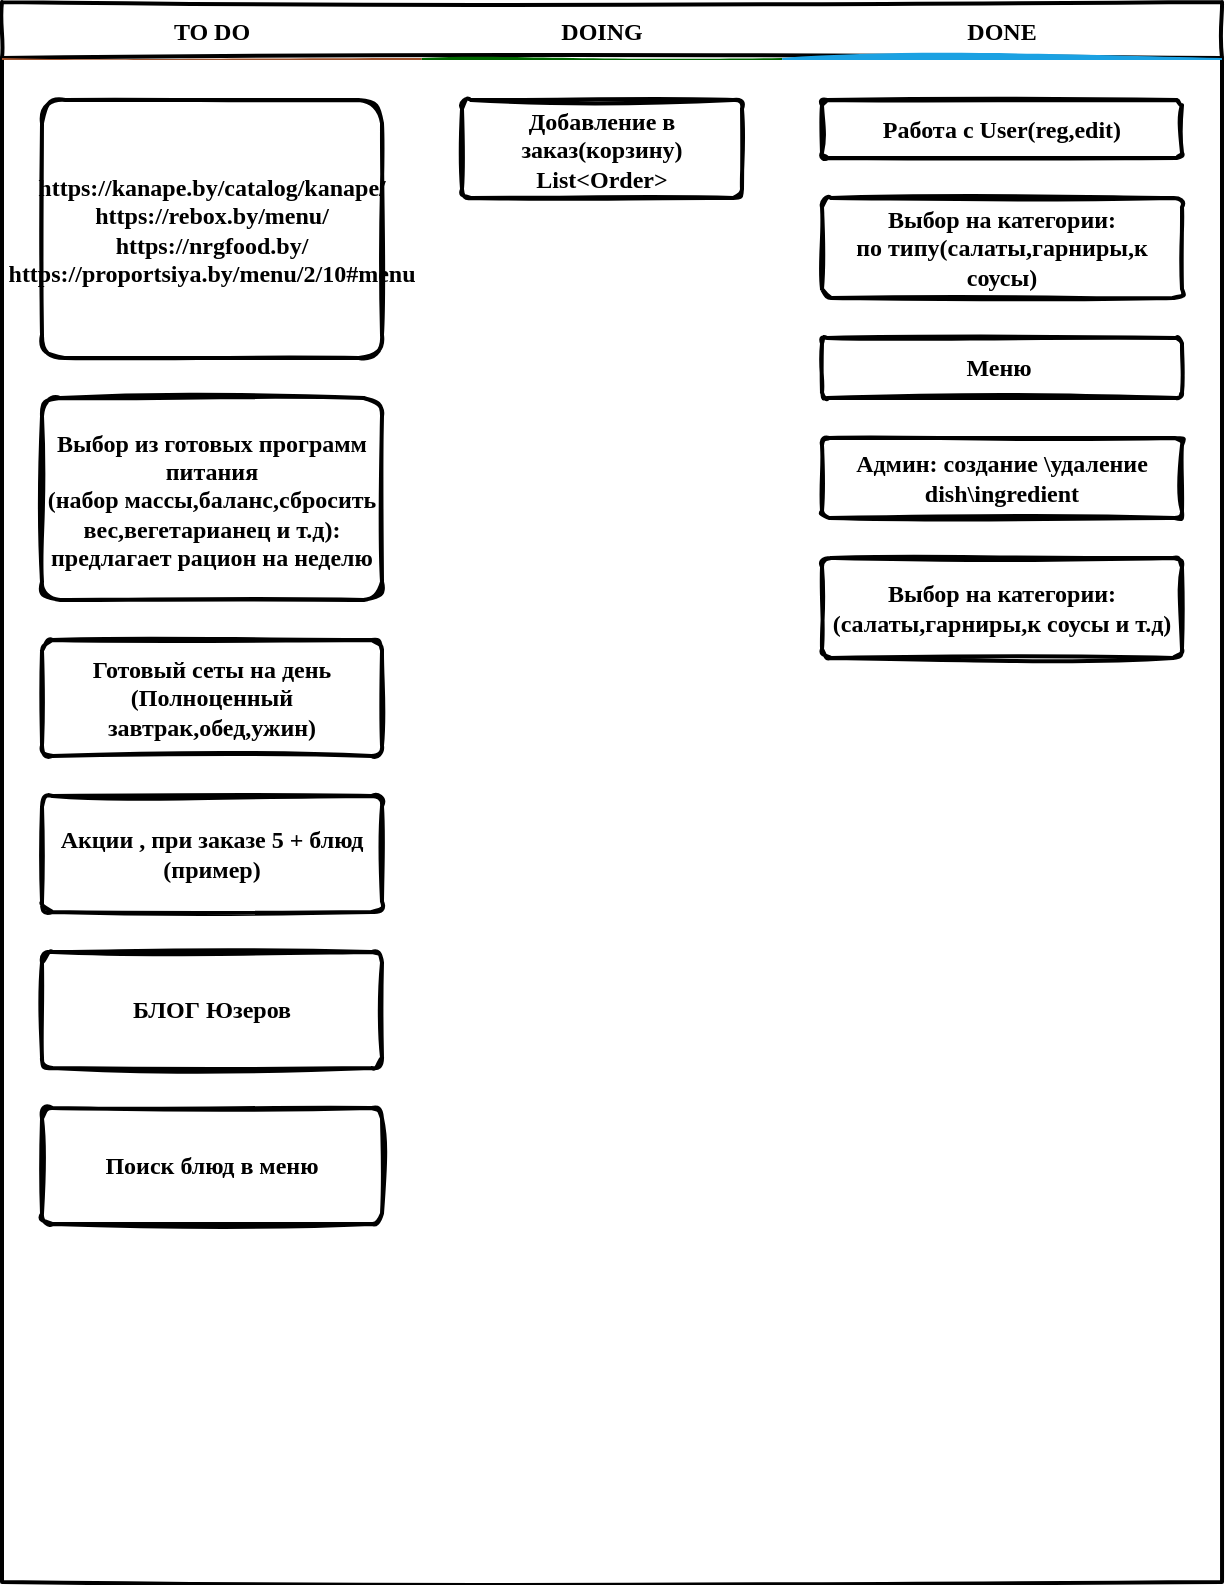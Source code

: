 <mxfile version="15.8.1" type="device" pages="2"><diagram id="wFE0QG_FPsp0jaGvCLVb" name="Page-1"><mxGraphModel dx="1038" dy="521" grid="1" gridSize="10" guides="1" tooltips="1" connect="1" arrows="1" fold="1" page="1" pageScale="1" pageWidth="850" pageHeight="1100" math="0" shadow="0"><root><mxCell id="0"/><mxCell id="1" parent="0"/><mxCell id="_5mSTuPxr-ZiKRkBDSY7-1" value="" style="swimlane;fontStyle=2;childLayout=stackLayout;horizontal=1;startSize=28;horizontalStack=1;resizeParent=1;resizeParentMax=0;resizeLast=0;collapsible=0;marginBottom=0;swimlaneFillColor=none;fontFamily=Permanent Marker;fontSize=16;points=[];verticalAlign=top;stackBorder=0;resizable=1;strokeWidth=2;sketch=1;disableMultiStroke=1;" parent="1" vertex="1"><mxGeometry x="90" y="80" width="610" height="790" as="geometry"/></mxCell><object label="TO DO" status="New" id="_5mSTuPxr-ZiKRkBDSY7-2"><mxCell style="swimlane;strokeWidth=2;fontFamily=Permanent Marker;html=0;startSize=1;verticalAlign=bottom;spacingBottom=5;points=[];childLayout=stackLayout;stackBorder=20;stackSpacing=20;resizeLast=0;resizeParent=1;horizontalStack=0;collapsible=0;sketch=1;strokeColor=none;fillStyle=solid;fillColor=#A0522D;" parent="_5mSTuPxr-ZiKRkBDSY7-1" vertex="1"><mxGeometry y="28" width="210" height="762" as="geometry"/></mxCell></object><object label="https://kanape.by/catalog/kanape/&lt;br&gt;https://rebox.by/menu/&lt;br&gt;https://nrgfood.by/&lt;br&gt;https://proportsiya.by/menu/2/10#menu" placeholders="1" id="_5mSTuPxr-ZiKRkBDSY7-5"><mxCell style="whiteSpace=wrap;html=1;strokeWidth=2;fontStyle=1;spacingTop=0;rounded=1;arcSize=9;points=[];sketch=1;fontFamily=Permanent Marker;hachureGap=8;fillWeight=1;" parent="_5mSTuPxr-ZiKRkBDSY7-2" vertex="1"><mxGeometry x="20" y="21" width="170" height="129" as="geometry"/></mxCell></object><object label="Выбор из готовых программ питания&lt;br&gt;(набор массы,баланс,сбросить вес,вегетарианец и т.д): предлагает рацион на неделю" placeholders="1" id="_5mSTuPxr-ZiKRkBDSY7-7"><mxCell style="whiteSpace=wrap;html=1;strokeWidth=2;fontStyle=1;spacingTop=0;rounded=1;arcSize=9;points=[];sketch=1;fontFamily=Permanent Marker;hachureGap=8;fillWeight=1;" parent="_5mSTuPxr-ZiKRkBDSY7-2" vertex="1"><mxGeometry x="20" y="170" width="170" height="101" as="geometry"/></mxCell></object><object label="Готовый сеты на день&lt;br&gt;(Полноценный завтрак,обед,ужин)" placeholders="1" id="oLyu4a3gFoheoF90Ikud-1"><mxCell style="whiteSpace=wrap;html=1;strokeWidth=2;fontStyle=1;spacingTop=0;rounded=1;arcSize=9;points=[];sketch=1;fontFamily=Permanent Marker;hachureGap=8;fillWeight=1;" parent="_5mSTuPxr-ZiKRkBDSY7-2" vertex="1"><mxGeometry x="20" y="291" width="170" height="58" as="geometry"/></mxCell></object><object label="Акции , при заказе 5 + блюд (пример)" placeholders="1" id="oLyu4a3gFoheoF90Ikud-3"><mxCell style="whiteSpace=wrap;html=1;strokeWidth=2;fontStyle=1;spacingTop=0;rounded=1;arcSize=9;points=[];sketch=1;fontFamily=Permanent Marker;hachureGap=8;fillWeight=1;" parent="_5mSTuPxr-ZiKRkBDSY7-2" vertex="1"><mxGeometry x="20" y="369" width="170" height="58" as="geometry"/></mxCell></object><object label="БЛОГ Юзеров" placeholders="1" id="oLyu4a3gFoheoF90Ikud-4"><mxCell style="whiteSpace=wrap;html=1;strokeWidth=2;fontStyle=1;spacingTop=0;rounded=1;arcSize=9;points=[];sketch=1;fontFamily=Permanent Marker;hachureGap=8;fillWeight=1;" parent="_5mSTuPxr-ZiKRkBDSY7-2" vertex="1"><mxGeometry x="20" y="447" width="170" height="58" as="geometry"/></mxCell></object><object label="Поиск блюд в меню" placeholders="1" id="oLyu4a3gFoheoF90Ikud-5"><mxCell style="whiteSpace=wrap;html=1;strokeWidth=2;fontStyle=1;spacingTop=0;rounded=1;arcSize=9;points=[];sketch=1;fontFamily=Permanent Marker;hachureGap=8;fillWeight=1;" parent="_5mSTuPxr-ZiKRkBDSY7-2" vertex="1"><mxGeometry x="20" y="525" width="170" height="58" as="geometry"/></mxCell></object><object label="DOING" status="In progress" id="_5mSTuPxr-ZiKRkBDSY7-6"><mxCell style="swimlane;strokeWidth=2;fontFamily=Permanent Marker;html=0;startSize=1;verticalAlign=bottom;spacingBottom=5;points=[];childLayout=stackLayout;stackBorder=20;stackSpacing=20;resizeLast=0;resizeParent=1;horizontalStack=0;collapsible=0;sketch=1;strokeColor=none;fillStyle=solid;fillColor=#006600;" parent="_5mSTuPxr-ZiKRkBDSY7-1" vertex="1"><mxGeometry x="210" y="28" width="180" height="762" as="geometry"/></mxCell></object><object label="Добавление в заказ(корзину)&lt;br&gt;List&amp;lt;Order&amp;gt;" placeholders="1" id="_5mSTuPxr-ZiKRkBDSY7-3"><mxCell style="whiteSpace=wrap;html=1;strokeWidth=2;fontStyle=1;spacingTop=0;rounded=1;arcSize=9;points=[];sketch=1;fontFamily=Permanent Marker;hachureGap=8;fillWeight=1;" parent="_5mSTuPxr-ZiKRkBDSY7-6" vertex="1"><mxGeometry x="20" y="21" width="140" height="49" as="geometry"/></mxCell></object><object label="DONE" status="Completed" id="_5mSTuPxr-ZiKRkBDSY7-9"><mxCell style="swimlane;strokeWidth=2;fontFamily=Permanent Marker;html=0;startSize=1;verticalAlign=bottom;spacingBottom=5;points=[];childLayout=stackLayout;stackBorder=20;stackSpacing=20;resizeLast=0;resizeParent=1;horizontalStack=0;collapsible=0;sketch=1;strokeColor=none;fillStyle=solid;fillColor=#1BA1E2;" parent="_5mSTuPxr-ZiKRkBDSY7-1" vertex="1"><mxGeometry x="390" y="28" width="220" height="762" as="geometry"/></mxCell></object><object label="Работа с User(reg,edit)" placeholders="1" id="_5mSTuPxr-ZiKRkBDSY7-11"><mxCell style="whiteSpace=wrap;html=1;strokeWidth=2;fontStyle=1;spacingTop=0;rounded=1;arcSize=9;points=[];sketch=1;fontFamily=Permanent Marker;hachureGap=8;fillWeight=1;" parent="_5mSTuPxr-ZiKRkBDSY7-9" vertex="1"><mxGeometry x="20" y="21" width="180" height="29" as="geometry"/></mxCell></object><object label="Выбор на категории:&lt;br&gt;по типу(салаты,гарниры,к соусы)" placeholders="1" id="_5mSTuPxr-ZiKRkBDSY7-4"><mxCell style="whiteSpace=wrap;html=1;strokeWidth=2;fontStyle=1;spacingTop=0;rounded=1;arcSize=9;points=[];sketch=1;fontFamily=Permanent Marker;hachureGap=8;fillWeight=1;direction=south;" parent="_5mSTuPxr-ZiKRkBDSY7-9" vertex="1"><mxGeometry x="20" y="70" width="180" height="50" as="geometry"/></mxCell></object><object label="Меню&amp;nbsp;" placeholders="1" id="Vs334RRvg2_k-lUWDTAS-1"><mxCell style="whiteSpace=wrap;html=1;strokeWidth=2;fontStyle=1;spacingTop=0;rounded=1;arcSize=9;points=[];sketch=1;fontFamily=Permanent Marker;hachureGap=8;fillWeight=1;" parent="_5mSTuPxr-ZiKRkBDSY7-9" vertex="1"><mxGeometry x="20" y="140" width="180" height="30" as="geometry"/></mxCell></object><object label="Админ: создание \удаление dish\ingredient" placeholders="1" id="Vs334RRvg2_k-lUWDTAS-4"><mxCell style="whiteSpace=wrap;html=1;strokeWidth=2;fontStyle=1;spacingTop=0;rounded=1;arcSize=9;points=[];sketch=1;fontFamily=Permanent Marker;hachureGap=8;fillWeight=1;" parent="_5mSTuPxr-ZiKRkBDSY7-9" vertex="1"><mxGeometry x="20" y="190" width="180" height="40" as="geometry"/></mxCell></object><object label="Выбор на категории:&lt;br&gt;(салаты,гарниры,к соусы и т.д)" placeholders="1" id="Vs334RRvg2_k-lUWDTAS-5"><mxCell style="whiteSpace=wrap;html=1;strokeWidth=2;fontStyle=1;spacingTop=0;rounded=1;arcSize=9;points=[];sketch=1;fontFamily=Permanent Marker;hachureGap=8;fillWeight=1;direction=south;" parent="_5mSTuPxr-ZiKRkBDSY7-9" vertex="1"><mxGeometry x="20" y="250" width="180" height="50" as="geometry"/></mxCell></object></root></mxGraphModel></diagram><diagram id="zRAEyoB9tXj8B0GFoe12" name="Страница 2"><mxGraphModel dx="2310" dy="3082" grid="1" gridSize="10" guides="1" tooltips="1" connect="1" arrows="1" fold="1" page="1" pageScale="1" pageWidth="827" pageHeight="1169" math="0" shadow="0"><root><mxCell id="HQ-Y6OExvQbjcvvrdXu2-0"/><mxCell id="HQ-Y6OExvQbjcvvrdXu2-1" parent="HQ-Y6OExvQbjcvvrdXu2-0"/><mxCell id="HQ-Y6OExvQbjcvvrdXu2-3" value="Order" style="swimlane;fontStyle=2;align=center;verticalAlign=top;childLayout=stackLayout;horizontal=1;startSize=26;horizontalStack=0;resizeParent=1;resizeLast=0;collapsible=1;marginBottom=0;rounded=0;shadow=0;strokeWidth=1;" parent="HQ-Y6OExvQbjcvvrdXu2-1" vertex="1"><mxGeometry x="140" y="240" width="160" height="160" as="geometry"><mxRectangle x="230" y="140" width="160" height="26" as="alternateBounds"/></mxGeometry></mxCell><mxCell id="HQ-Y6OExvQbjcvvrdXu2-4" value="id INT(PK)" style="text;align=left;verticalAlign=top;spacingLeft=4;spacingRight=4;overflow=hidden;rotatable=0;points=[[0,0.5],[1,0.5]];portConstraint=eastwest;rounded=0;shadow=0;html=0;" parent="HQ-Y6OExvQbjcvvrdXu2-3" vertex="1"><mxGeometry y="26" width="160" height="26" as="geometry"/></mxCell><mxCell id="HQ-Y6OExvQbjcvvrdXu2-5" value="numberOfOrder INT" style="text;align=left;verticalAlign=top;spacingLeft=4;spacingRight=4;overflow=hidden;rotatable=0;points=[[0,0.5],[1,0.5]];portConstraint=eastwest;" parent="HQ-Y6OExvQbjcvvrdXu2-3" vertex="1"><mxGeometry y="52" width="160" height="26" as="geometry"/></mxCell><mxCell id="HQ-Y6OExvQbjcvvrdXu2-6" value="status VARCHAR" style="text;align=left;verticalAlign=top;spacingLeft=4;spacingRight=4;overflow=hidden;rotatable=0;points=[[0,0.5],[1,0.5]];portConstraint=eastwest;rounded=0;shadow=0;html=0;" parent="HQ-Y6OExvQbjcvvrdXu2-3" vertex="1"><mxGeometry y="78" width="160" height="26" as="geometry"/></mxCell><mxCell id="HQ-Y6OExvQbjcvvrdXu2-7" value="dateAndTimeOfOrder" style="text;align=left;verticalAlign=top;spacingLeft=4;spacingRight=4;overflow=hidden;rotatable=0;points=[[0,0.5],[1,0.5]];portConstraint=eastwest;rounded=0;shadow=0;html=0;" parent="HQ-Y6OExvQbjcvvrdXu2-3" vertex="1"><mxGeometry y="104" width="160" height="26" as="geometry"/></mxCell><mxCell id="HQ-Y6OExvQbjcvvrdXu2-8" value="" style="line;html=1;strokeWidth=1;align=left;verticalAlign=middle;spacingTop=-1;spacingLeft=3;spacingRight=3;rotatable=0;labelPosition=right;points=[];portConstraint=eastwest;" parent="HQ-Y6OExvQbjcvvrdXu2-3" vertex="1"><mxGeometry y="130" width="160" height="8" as="geometry"/></mxCell><mxCell id="HQ-Y6OExvQbjcvvrdXu2-9" value="User_id" style="text;align=left;verticalAlign=top;spacingLeft=4;spacingRight=4;overflow=hidden;rotatable=0;points=[[0,0.5],[1,0.5]];portConstraint=eastwest;" parent="HQ-Y6OExvQbjcvvrdXu2-3" vertex="1"><mxGeometry y="138" width="160" height="22" as="geometry"/></mxCell><mxCell id="HQ-Y6OExvQbjcvvrdXu2-10" value="Ingredient" style="swimlane;fontStyle=0;align=center;verticalAlign=top;childLayout=stackLayout;horizontal=1;startSize=26;horizontalStack=0;resizeParent=1;resizeLast=0;collapsible=1;marginBottom=0;rounded=0;shadow=0;strokeWidth=1;" parent="HQ-Y6OExvQbjcvvrdXu2-1" vertex="1"><mxGeometry x="-130" y="370" width="160" height="208" as="geometry"><mxRectangle x="130" y="380" width="160" height="26" as="alternateBounds"/></mxGeometry></mxCell><mxCell id="HQ-Y6OExvQbjcvvrdXu2-11" value="id INT(PK)" style="text;align=left;verticalAlign=top;spacingLeft=4;spacingRight=4;overflow=hidden;rotatable=0;points=[[0,0.5],[1,0.5]];portConstraint=eastwest;" parent="HQ-Y6OExvQbjcvvrdXu2-10" vertex="1"><mxGeometry y="26" width="160" height="26" as="geometry"/></mxCell><mxCell id="HQ-Y6OExvQbjcvvrdXu2-12" value="name VARCHAR" style="text;align=left;verticalAlign=top;spacingLeft=4;spacingRight=4;overflow=hidden;rotatable=0;points=[[0,0.5],[1,0.5]];portConstraint=eastwest;rounded=0;shadow=0;html=0;" parent="HQ-Y6OExvQbjcvvrdXu2-10" vertex="1"><mxGeometry y="52" width="160" height="26" as="geometry"/></mxCell><mxCell id="HQ-Y6OExvQbjcvvrdXu2-13" value="calories DOUBLE" style="text;align=left;verticalAlign=top;spacingLeft=4;spacingRight=4;overflow=hidden;rotatable=0;points=[[0,0.5],[1,0.5]];portConstraint=eastwest;rounded=0;shadow=0;html=0;" parent="HQ-Y6OExvQbjcvvrdXu2-10" vertex="1"><mxGeometry y="78" width="160" height="26" as="geometry"/></mxCell><mxCell id="HQ-Y6OExvQbjcvvrdXu2-14" value="weight DOUBLE" style="text;align=left;verticalAlign=top;spacingLeft=4;spacingRight=4;overflow=hidden;rotatable=0;points=[[0,0.5],[1,0.5]];portConstraint=eastwest;rounded=0;shadow=0;html=0;" parent="HQ-Y6OExvQbjcvvrdXu2-10" vertex="1"><mxGeometry y="104" width="160" height="26" as="geometry"/></mxCell><mxCell id="HQ-Y6OExvQbjcvvrdXu2-15" value="proteins DOUBLE" style="text;align=left;verticalAlign=top;spacingLeft=4;spacingRight=4;overflow=hidden;rotatable=0;points=[[0,0.5],[1,0.5]];portConstraint=eastwest;rounded=0;shadow=0;html=0;" parent="HQ-Y6OExvQbjcvvrdXu2-10" vertex="1"><mxGeometry y="130" width="160" height="26" as="geometry"/></mxCell><mxCell id="HQ-Y6OExvQbjcvvrdXu2-16" value="fats DOUBLE" style="text;align=left;verticalAlign=top;spacingLeft=4;spacingRight=4;overflow=hidden;rotatable=0;points=[[0,0.5],[1,0.5]];portConstraint=eastwest;rounded=0;shadow=0;html=0;" parent="HQ-Y6OExvQbjcvvrdXu2-10" vertex="1"><mxGeometry y="156" width="160" height="26" as="geometry"/></mxCell><mxCell id="HQ-Y6OExvQbjcvvrdXu2-17" value="carbohydrates DOUBLE" style="text;align=left;verticalAlign=top;spacingLeft=4;spacingRight=4;overflow=hidden;rotatable=0;points=[[0,0.5],[1,0.5]];portConstraint=eastwest;rounded=0;shadow=0;html=0;" parent="HQ-Y6OExvQbjcvvrdXu2-10" vertex="1"><mxGeometry y="182" width="160" height="26" as="geometry"/></mxCell><mxCell id="HQ-Y6OExvQbjcvvrdXu2-18" value="Dish" style="swimlane;fontStyle=0;align=center;verticalAlign=top;childLayout=stackLayout;horizontal=1;startSize=26;horizontalStack=0;resizeParent=1;resizeLast=0;collapsible=1;marginBottom=0;rounded=0;shadow=0;strokeWidth=1;" parent="HQ-Y6OExvQbjcvvrdXu2-1" vertex="1"><mxGeometry x="100" y="2" width="160" height="134" as="geometry"><mxRectangle x="340" y="380" width="170" height="26" as="alternateBounds"/></mxGeometry></mxCell><mxCell id="HQ-Y6OExvQbjcvvrdXu2-19" value="id INT(PK)" style="text;align=left;verticalAlign=top;spacingLeft=4;spacingRight=4;overflow=hidden;rotatable=0;points=[[0,0.5],[1,0.5]];portConstraint=eastwest;" parent="HQ-Y6OExvQbjcvvrdXu2-18" vertex="1"><mxGeometry y="26" width="160" height="26" as="geometry"/></mxCell><mxCell id="HQ-Y6OExvQbjcvvrdXu2-20" value="name VARCHAR" style="text;align=left;verticalAlign=top;spacingLeft=4;spacingRight=4;overflow=hidden;rotatable=0;points=[[0,0.5],[1,0.5]];portConstraint=eastwest;" parent="HQ-Y6OExvQbjcvvrdXu2-18" vertex="1"><mxGeometry y="52" width="160" height="26" as="geometry"/></mxCell><mxCell id="HQ-Y6OExvQbjcvvrdXu2-21" value="type VARCHAR" style="text;align=left;verticalAlign=top;spacingLeft=4;spacingRight=4;overflow=hidden;rotatable=0;points=[[0,0.5],[1,0.5]];portConstraint=eastwest;" parent="HQ-Y6OExvQbjcvvrdXu2-18" vertex="1"><mxGeometry y="78" width="160" height="26" as="geometry"/></mxCell><mxCell id="HQ-Y6OExvQbjcvvrdXu2-22" value="price DOUBLE" style="text;align=left;verticalAlign=top;spacingLeft=4;spacingRight=4;overflow=hidden;rotatable=0;points=[[0,0.5],[1,0.5]];portConstraint=eastwest;" parent="HQ-Y6OExvQbjcvvrdXu2-18" vertex="1"><mxGeometry y="104" width="160" height="26" as="geometry"/></mxCell><mxCell id="HQ-Y6OExvQbjcvvrdXu2-23" value="User" style="swimlane;fontStyle=0;align=center;verticalAlign=top;childLayout=stackLayout;horizontal=1;startSize=26;horizontalStack=0;resizeParent=1;resizeLast=0;collapsible=1;marginBottom=0;rounded=0;shadow=0;strokeWidth=1;" parent="HQ-Y6OExvQbjcvvrdXu2-1" vertex="1"><mxGeometry x="380" y="260" width="160" height="286" as="geometry"><mxRectangle x="550" y="140" width="160" height="26" as="alternateBounds"/></mxGeometry></mxCell><mxCell id="HQ-Y6OExvQbjcvvrdXu2-24" value="id INT(PK)" style="text;align=left;verticalAlign=top;spacingLeft=4;spacingRight=4;overflow=hidden;rotatable=0;points=[[0,0.5],[1,0.5]];portConstraint=eastwest;" parent="HQ-Y6OExvQbjcvvrdXu2-23" vertex="1"><mxGeometry y="26" width="160" height="26" as="geometry"/></mxCell><mxCell id="HQ-Y6OExvQbjcvvrdXu2-25" value="role VARCHAR" style="text;align=left;verticalAlign=top;spacingLeft=4;spacingRight=4;overflow=hidden;rotatable=0;points=[[0,0.5],[1,0.5]];portConstraint=eastwest;rounded=0;shadow=0;html=0;" parent="HQ-Y6OExvQbjcvvrdXu2-23" vertex="1"><mxGeometry y="52" width="160" height="26" as="geometry"/></mxCell><mxCell id="HQ-Y6OExvQbjcvvrdXu2-26" value="name VARCHAR" style="text;align=left;verticalAlign=top;spacingLeft=4;spacingRight=4;overflow=hidden;rotatable=0;points=[[0,0.5],[1,0.5]];portConstraint=eastwest;rounded=0;shadow=0;html=0;" parent="HQ-Y6OExvQbjcvvrdXu2-23" vertex="1"><mxGeometry y="78" width="160" height="26" as="geometry"/></mxCell><mxCell id="HQ-Y6OExvQbjcvvrdXu2-27" value="login VARCHAR" style="text;align=left;verticalAlign=top;spacingLeft=4;spacingRight=4;overflow=hidden;rotatable=0;points=[[0,0.5],[1,0.5]];portConstraint=eastwest;rounded=0;shadow=0;html=0;" parent="HQ-Y6OExvQbjcvvrdXu2-23" vertex="1"><mxGeometry y="104" width="160" height="26" as="geometry"/></mxCell><mxCell id="HQ-Y6OExvQbjcvvrdXu2-28" value="password VARCHAR" style="text;align=left;verticalAlign=top;spacingLeft=4;spacingRight=4;overflow=hidden;rotatable=0;points=[[0,0.5],[1,0.5]];portConstraint=eastwest;rounded=0;shadow=0;html=0;" parent="HQ-Y6OExvQbjcvvrdXu2-23" vertex="1"><mxGeometry y="130" width="160" height="26" as="geometry"/></mxCell><mxCell id="HQ-Y6OExvQbjcvvrdXu2-29" value="email VARCHAR" style="text;align=left;verticalAlign=top;spacingLeft=4;spacingRight=4;overflow=hidden;rotatable=0;points=[[0,0.5],[1,0.5]];portConstraint=eastwest;" parent="HQ-Y6OExvQbjcvvrdXu2-23" vertex="1"><mxGeometry y="156" width="160" height="26" as="geometry"/></mxCell><mxCell id="HQ-Y6OExvQbjcvvrdXu2-30" value="surname VARCHAR" style="text;align=left;verticalAlign=top;spacingLeft=4;spacingRight=4;overflow=hidden;rotatable=0;points=[[0,0.5],[1,0.5]];portConstraint=eastwest;" parent="HQ-Y6OExvQbjcvvrdXu2-23" vertex="1"><mxGeometry y="182" width="160" height="26" as="geometry"/></mxCell><mxCell id="HQ-Y6OExvQbjcvvrdXu2-31" value="surname VARCHAR" style="text;align=left;verticalAlign=top;spacingLeft=4;spacingRight=4;overflow=hidden;rotatable=0;points=[[0,0.5],[1,0.5]];portConstraint=eastwest;" parent="HQ-Y6OExvQbjcvvrdXu2-23" vertex="1"><mxGeometry y="208" width="160" height="26" as="geometry"/></mxCell><mxCell id="HQ-Y6OExvQbjcvvrdXu2-32" value="sex VARCHAR" style="text;align=left;verticalAlign=top;spacingLeft=4;spacingRight=4;overflow=hidden;rotatable=0;points=[[0,0.5],[1,0.5]];portConstraint=eastwest;" parent="HQ-Y6OExvQbjcvvrdXu2-23" vertex="1"><mxGeometry y="234" width="160" height="26" as="geometry"/></mxCell><mxCell id="HQ-Y6OExvQbjcvvrdXu2-33" value="block VARCHAR" style="text;align=left;verticalAlign=top;spacingLeft=4;spacingRight=4;overflow=hidden;rotatable=0;points=[[0,0.5],[1,0.5]];portConstraint=eastwest;" parent="HQ-Y6OExvQbjcvvrdXu2-23" vertex="1"><mxGeometry y="260" width="160" height="26" as="geometry"/></mxCell><mxCell id="HQ-Y6OExvQbjcvvrdXu2-34" style="edgeStyle=orthogonalEdgeStyle;rounded=0;orthogonalLoop=1;jettySize=auto;html=1;exitX=1;exitY=0.5;exitDx=0;exitDy=0;entryX=0;entryY=0.5;entryDx=0;entryDy=0;" parent="HQ-Y6OExvQbjcvvrdXu2-1" source="HQ-Y6OExvQbjcvvrdXu2-9" target="HQ-Y6OExvQbjcvvrdXu2-24" edge="1"><mxGeometry relative="1" as="geometry"/></mxCell><mxCell id="HQ-Y6OExvQbjcvvrdXu2-35" value="dish_has_ingredient" style="swimlane;fontStyle=2;align=center;verticalAlign=top;childLayout=stackLayout;horizontal=1;startSize=26;horizontalStack=0;resizeParent=1;resizeLast=0;collapsible=1;marginBottom=0;rounded=0;shadow=0;strokeWidth=1;" parent="HQ-Y6OExvQbjcvvrdXu2-1" vertex="1"><mxGeometry x="-160" y="220" width="160" height="80" as="geometry"><mxRectangle x="230" y="140" width="160" height="26" as="alternateBounds"/></mxGeometry></mxCell><mxCell id="HQ-Y6OExvQbjcvvrdXu2-36" value="dish_id INT (PK)" style="text;align=left;verticalAlign=top;spacingLeft=4;spacingRight=4;overflow=hidden;rotatable=0;points=[[0,0.5],[1,0.5]];portConstraint=eastwest;rounded=0;shadow=0;html=0;" parent="HQ-Y6OExvQbjcvvrdXu2-35" vertex="1"><mxGeometry y="26" width="160" height="26" as="geometry"/></mxCell><mxCell id="HQ-Y6OExvQbjcvvrdXu2-37" value="ingredient_id INT (PK)" style="text;align=left;verticalAlign=top;spacingLeft=4;spacingRight=4;overflow=hidden;rotatable=0;points=[[0,0.5],[1,0.5]];portConstraint=eastwest;rounded=0;shadow=0;html=0;" parent="HQ-Y6OExvQbjcvvrdXu2-35" vertex="1"><mxGeometry y="52" width="160" height="26" as="geometry"/></mxCell><mxCell id="HQ-Y6OExvQbjcvvrdXu2-38" style="edgeStyle=orthogonalEdgeStyle;rounded=0;orthogonalLoop=1;jettySize=auto;html=1;exitX=1;exitY=0.5;exitDx=0;exitDy=0;entryX=0;entryY=0.5;entryDx=0;entryDy=0;" parent="HQ-Y6OExvQbjcvvrdXu2-1" source="HQ-Y6OExvQbjcvvrdXu2-36" target="HQ-Y6OExvQbjcvvrdXu2-19" edge="1"><mxGeometry relative="1" as="geometry"/></mxCell><mxCell id="HQ-Y6OExvQbjcvvrdXu2-39" style="edgeStyle=orthogonalEdgeStyle;rounded=0;orthogonalLoop=1;jettySize=auto;html=1;exitX=0;exitY=0.5;exitDx=0;exitDy=0;entryX=0;entryY=0.5;entryDx=0;entryDy=0;" parent="HQ-Y6OExvQbjcvvrdXu2-1" source="HQ-Y6OExvQbjcvvrdXu2-37" target="HQ-Y6OExvQbjcvvrdXu2-11" edge="1"><mxGeometry relative="1" as="geometry"/></mxCell><mxCell id="HQ-Y6OExvQbjcvvrdXu2-40" value="Order_has_dish" style="swimlane;fontStyle=2;align=center;verticalAlign=top;childLayout=stackLayout;horizontal=1;startSize=26;horizontalStack=0;resizeParent=1;resizeLast=0;collapsible=1;marginBottom=0;rounded=0;shadow=0;strokeWidth=1;" parent="HQ-Y6OExvQbjcvvrdXu2-1" vertex="1"><mxGeometry x="350" y="30" width="160" height="78" as="geometry"><mxRectangle x="230" y="140" width="160" height="26" as="alternateBounds"/></mxGeometry></mxCell><mxCell id="HQ-Y6OExvQbjcvvrdXu2-41" value="Order_idOrder INT(PK)" style="text;align=left;verticalAlign=top;spacingLeft=4;spacingRight=4;overflow=hidden;rotatable=0;points=[[0,0.5],[1,0.5]];portConstraint=eastwest;rounded=0;shadow=0;html=0;" parent="HQ-Y6OExvQbjcvvrdXu2-40" vertex="1"><mxGeometry y="26" width="160" height="26" as="geometry"/></mxCell><mxCell id="HQ-Y6OExvQbjcvvrdXu2-42" value="dish_id INT(PK)" style="text;align=left;verticalAlign=top;spacingLeft=4;spacingRight=4;overflow=hidden;rotatable=0;points=[[0,0.5],[1,0.5]];portConstraint=eastwest;rounded=0;shadow=0;html=0;" parent="HQ-Y6OExvQbjcvvrdXu2-40" vertex="1"><mxGeometry y="52" width="160" height="26" as="geometry"/></mxCell><mxCell id="HQ-Y6OExvQbjcvvrdXu2-43" style="edgeStyle=orthogonalEdgeStyle;rounded=0;orthogonalLoop=1;jettySize=auto;html=1;exitX=1;exitY=0.5;exitDx=0;exitDy=0;entryX=0;entryY=0.5;entryDx=0;entryDy=0;" parent="HQ-Y6OExvQbjcvvrdXu2-1" source="HQ-Y6OExvQbjcvvrdXu2-41" target="HQ-Y6OExvQbjcvvrdXu2-4" edge="1"><mxGeometry relative="1" as="geometry"><Array as="points"><mxPoint x="530" y="69"/><mxPoint x="530" y="180"/><mxPoint x="120" y="180"/><mxPoint x="120" y="279"/></Array></mxGeometry></mxCell><mxCell id="HQ-Y6OExvQbjcvvrdXu2-44" style="edgeStyle=orthogonalEdgeStyle;rounded=0;orthogonalLoop=1;jettySize=auto;html=1;exitX=0;exitY=0.5;exitDx=0;exitDy=0;entryX=1;entryY=0.5;entryDx=0;entryDy=0;" parent="HQ-Y6OExvQbjcvvrdXu2-1" source="HQ-Y6OExvQbjcvvrdXu2-42" target="HQ-Y6OExvQbjcvvrdXu2-19" edge="1"><mxGeometry relative="1" as="geometry"/></mxCell><mxCell id="HQ-Y6OExvQbjcvvrdXu2-45" value="Model" style="swimlane;fillColor=#f8cecc;strokeColor=#b85450;" parent="HQ-Y6OExvQbjcvvrdXu2-1" vertex="1"><mxGeometry y="-680" width="520" height="420" as="geometry"/></mxCell><mxCell id="HQ-Y6OExvQbjcvvrdXu2-46" value="Dish" style="swimlane;fontStyle=0;align=center;verticalAlign=top;childLayout=stackLayout;horizontal=1;startSize=26;horizontalStack=0;resizeParent=1;resizeLast=0;collapsible=1;marginBottom=0;rounded=0;shadow=0;strokeWidth=1;" parent="HQ-Y6OExvQbjcvvrdXu2-45" vertex="1"><mxGeometry x="180" y="286" width="160" height="134" as="geometry"><mxRectangle x="340" y="380" width="170" height="26" as="alternateBounds"/></mxGeometry></mxCell><mxCell id="HQ-Y6OExvQbjcvvrdXu2-47" value="id INT(PK)" style="text;align=left;verticalAlign=top;spacingLeft=4;spacingRight=4;overflow=hidden;rotatable=0;points=[[0,0.5],[1,0.5]];portConstraint=eastwest;" parent="HQ-Y6OExvQbjcvvrdXu2-46" vertex="1"><mxGeometry y="26" width="160" height="26" as="geometry"/></mxCell><mxCell id="HQ-Y6OExvQbjcvvrdXu2-48" value="name VARCHAR" style="text;align=left;verticalAlign=top;spacingLeft=4;spacingRight=4;overflow=hidden;rotatable=0;points=[[0,0.5],[1,0.5]];portConstraint=eastwest;" parent="HQ-Y6OExvQbjcvvrdXu2-46" vertex="1"><mxGeometry y="52" width="160" height="26" as="geometry"/></mxCell><mxCell id="HQ-Y6OExvQbjcvvrdXu2-49" value="type VARCHAR" style="text;align=left;verticalAlign=top;spacingLeft=4;spacingRight=4;overflow=hidden;rotatable=0;points=[[0,0.5],[1,0.5]];portConstraint=eastwest;" parent="HQ-Y6OExvQbjcvvrdXu2-46" vertex="1"><mxGeometry y="78" width="160" height="26" as="geometry"/></mxCell><mxCell id="HQ-Y6OExvQbjcvvrdXu2-50" value="price DOUBLE" style="text;align=left;verticalAlign=top;spacingLeft=4;spacingRight=4;overflow=hidden;rotatable=0;points=[[0,0.5],[1,0.5]];portConstraint=eastwest;" parent="HQ-Y6OExvQbjcvvrdXu2-46" vertex="1"><mxGeometry y="104" width="160" height="26" as="geometry"/></mxCell><mxCell id="HQ-Y6OExvQbjcvvrdXu2-51" value="User" style="swimlane;fontStyle=0;align=center;verticalAlign=top;childLayout=stackLayout;horizontal=1;startSize=26;horizontalStack=0;resizeParent=1;resizeLast=0;collapsible=1;marginBottom=0;rounded=0;shadow=0;strokeWidth=1;" parent="HQ-Y6OExvQbjcvvrdXu2-45" vertex="1"><mxGeometry x="360" y="137" width="160" height="286" as="geometry"><mxRectangle x="550" y="140" width="160" height="26" as="alternateBounds"/></mxGeometry></mxCell><mxCell id="HQ-Y6OExvQbjcvvrdXu2-52" value="id INT(PK)" style="text;align=left;verticalAlign=top;spacingLeft=4;spacingRight=4;overflow=hidden;rotatable=0;points=[[0,0.5],[1,0.5]];portConstraint=eastwest;" parent="HQ-Y6OExvQbjcvvrdXu2-51" vertex="1"><mxGeometry y="26" width="160" height="26" as="geometry"/></mxCell><mxCell id="HQ-Y6OExvQbjcvvrdXu2-53" value="role VARCHAR" style="text;align=left;verticalAlign=top;spacingLeft=4;spacingRight=4;overflow=hidden;rotatable=0;points=[[0,0.5],[1,0.5]];portConstraint=eastwest;rounded=0;shadow=0;html=0;" parent="HQ-Y6OExvQbjcvvrdXu2-51" vertex="1"><mxGeometry y="52" width="160" height="26" as="geometry"/></mxCell><mxCell id="HQ-Y6OExvQbjcvvrdXu2-54" value="name VARCHAR" style="text;align=left;verticalAlign=top;spacingLeft=4;spacingRight=4;overflow=hidden;rotatable=0;points=[[0,0.5],[1,0.5]];portConstraint=eastwest;rounded=0;shadow=0;html=0;" parent="HQ-Y6OExvQbjcvvrdXu2-51" vertex="1"><mxGeometry y="78" width="160" height="26" as="geometry"/></mxCell><mxCell id="HQ-Y6OExvQbjcvvrdXu2-55" value="login VARCHAR" style="text;align=left;verticalAlign=top;spacingLeft=4;spacingRight=4;overflow=hidden;rotatable=0;points=[[0,0.5],[1,0.5]];portConstraint=eastwest;rounded=0;shadow=0;html=0;" parent="HQ-Y6OExvQbjcvvrdXu2-51" vertex="1"><mxGeometry y="104" width="160" height="26" as="geometry"/></mxCell><mxCell id="HQ-Y6OExvQbjcvvrdXu2-56" value="password VARCHAR" style="text;align=left;verticalAlign=top;spacingLeft=4;spacingRight=4;overflow=hidden;rotatable=0;points=[[0,0.5],[1,0.5]];portConstraint=eastwest;rounded=0;shadow=0;html=0;" parent="HQ-Y6OExvQbjcvvrdXu2-51" vertex="1"><mxGeometry y="130" width="160" height="26" as="geometry"/></mxCell><mxCell id="HQ-Y6OExvQbjcvvrdXu2-57" value="email VARCHAR" style="text;align=left;verticalAlign=top;spacingLeft=4;spacingRight=4;overflow=hidden;rotatable=0;points=[[0,0.5],[1,0.5]];portConstraint=eastwest;" parent="HQ-Y6OExvQbjcvvrdXu2-51" vertex="1"><mxGeometry y="156" width="160" height="26" as="geometry"/></mxCell><mxCell id="HQ-Y6OExvQbjcvvrdXu2-58" value="surname VARCHAR" style="text;align=left;verticalAlign=top;spacingLeft=4;spacingRight=4;overflow=hidden;rotatable=0;points=[[0,0.5],[1,0.5]];portConstraint=eastwest;" parent="HQ-Y6OExvQbjcvvrdXu2-51" vertex="1"><mxGeometry y="182" width="160" height="26" as="geometry"/></mxCell><mxCell id="HQ-Y6OExvQbjcvvrdXu2-59" value="surname VARCHAR" style="text;align=left;verticalAlign=top;spacingLeft=4;spacingRight=4;overflow=hidden;rotatable=0;points=[[0,0.5],[1,0.5]];portConstraint=eastwest;" parent="HQ-Y6OExvQbjcvvrdXu2-51" vertex="1"><mxGeometry y="208" width="160" height="26" as="geometry"/></mxCell><mxCell id="HQ-Y6OExvQbjcvvrdXu2-60" value="sex VARCHAR" style="text;align=left;verticalAlign=top;spacingLeft=4;spacingRight=4;overflow=hidden;rotatable=0;points=[[0,0.5],[1,0.5]];portConstraint=eastwest;" parent="HQ-Y6OExvQbjcvvrdXu2-51" vertex="1"><mxGeometry y="234" width="160" height="26" as="geometry"/></mxCell><mxCell id="HQ-Y6OExvQbjcvvrdXu2-61" value="block VARCHAR" style="text;align=left;verticalAlign=top;spacingLeft=4;spacingRight=4;overflow=hidden;rotatable=0;points=[[0,0.5],[1,0.5]];portConstraint=eastwest;" parent="HQ-Y6OExvQbjcvvrdXu2-51" vertex="1"><mxGeometry y="260" width="160" height="26" as="geometry"/></mxCell><mxCell id="HQ-Y6OExvQbjcvvrdXu2-62" value="Order" style="swimlane;fontStyle=2;align=center;verticalAlign=top;childLayout=stackLayout;horizontal=1;startSize=26;horizontalStack=0;resizeParent=1;resizeLast=0;collapsible=1;marginBottom=0;rounded=0;shadow=0;strokeWidth=1;" parent="HQ-Y6OExvQbjcvvrdXu2-45" vertex="1"><mxGeometry y="263" width="160" height="160" as="geometry"><mxRectangle x="230" y="140" width="160" height="26" as="alternateBounds"/></mxGeometry></mxCell><mxCell id="HQ-Y6OExvQbjcvvrdXu2-63" value="id INT(PK)" style="text;align=left;verticalAlign=top;spacingLeft=4;spacingRight=4;overflow=hidden;rotatable=0;points=[[0,0.5],[1,0.5]];portConstraint=eastwest;rounded=0;shadow=0;html=0;" parent="HQ-Y6OExvQbjcvvrdXu2-62" vertex="1"><mxGeometry y="26" width="160" height="26" as="geometry"/></mxCell><mxCell id="HQ-Y6OExvQbjcvvrdXu2-64" value="numberOfOrder INT" style="text;align=left;verticalAlign=top;spacingLeft=4;spacingRight=4;overflow=hidden;rotatable=0;points=[[0,0.5],[1,0.5]];portConstraint=eastwest;" parent="HQ-Y6OExvQbjcvvrdXu2-62" vertex="1"><mxGeometry y="52" width="160" height="26" as="geometry"/></mxCell><mxCell id="HQ-Y6OExvQbjcvvrdXu2-65" value="status VARCHAR" style="text;align=left;verticalAlign=top;spacingLeft=4;spacingRight=4;overflow=hidden;rotatable=0;points=[[0,0.5],[1,0.5]];portConstraint=eastwest;rounded=0;shadow=0;html=0;" parent="HQ-Y6OExvQbjcvvrdXu2-62" vertex="1"><mxGeometry y="78" width="160" height="26" as="geometry"/></mxCell><mxCell id="HQ-Y6OExvQbjcvvrdXu2-66" value="dateAndTimeOfOrder" style="text;align=left;verticalAlign=top;spacingLeft=4;spacingRight=4;overflow=hidden;rotatable=0;points=[[0,0.5],[1,0.5]];portConstraint=eastwest;rounded=0;shadow=0;html=0;" parent="HQ-Y6OExvQbjcvvrdXu2-62" vertex="1"><mxGeometry y="104" width="160" height="26" as="geometry"/></mxCell><mxCell id="HQ-Y6OExvQbjcvvrdXu2-67" value="" style="line;html=1;strokeWidth=1;align=left;verticalAlign=middle;spacingTop=-1;spacingLeft=3;spacingRight=3;rotatable=0;labelPosition=right;points=[];portConstraint=eastwest;" parent="HQ-Y6OExvQbjcvvrdXu2-62" vertex="1"><mxGeometry y="130" width="160" height="8" as="geometry"/></mxCell><mxCell id="HQ-Y6OExvQbjcvvrdXu2-68" value="User_id" style="text;align=left;verticalAlign=top;spacingLeft=4;spacingRight=4;overflow=hidden;rotatable=0;points=[[0,0.5],[1,0.5]];portConstraint=eastwest;" parent="HQ-Y6OExvQbjcvvrdXu2-62" vertex="1"><mxGeometry y="138" width="160" height="22" as="geometry"/></mxCell><mxCell id="HQ-Y6OExvQbjcvvrdXu2-69" value="Ingredient" style="swimlane;fontStyle=0;align=center;verticalAlign=top;childLayout=stackLayout;horizontal=1;startSize=26;horizontalStack=0;resizeParent=1;resizeLast=0;collapsible=1;marginBottom=0;rounded=0;shadow=0;strokeWidth=1;" parent="HQ-Y6OExvQbjcvvrdXu2-45" vertex="1"><mxGeometry y="34" width="160" height="208" as="geometry"><mxRectangle x="130" y="380" width="160" height="26" as="alternateBounds"/></mxGeometry></mxCell><mxCell id="HQ-Y6OExvQbjcvvrdXu2-70" value="id INT(PK)" style="text;align=left;verticalAlign=top;spacingLeft=4;spacingRight=4;overflow=hidden;rotatable=0;points=[[0,0.5],[1,0.5]];portConstraint=eastwest;" parent="HQ-Y6OExvQbjcvvrdXu2-69" vertex="1"><mxGeometry y="26" width="160" height="26" as="geometry"/></mxCell><mxCell id="HQ-Y6OExvQbjcvvrdXu2-71" value="name VARCHAR" style="text;align=left;verticalAlign=top;spacingLeft=4;spacingRight=4;overflow=hidden;rotatable=0;points=[[0,0.5],[1,0.5]];portConstraint=eastwest;rounded=0;shadow=0;html=0;" parent="HQ-Y6OExvQbjcvvrdXu2-69" vertex="1"><mxGeometry y="52" width="160" height="26" as="geometry"/></mxCell><mxCell id="HQ-Y6OExvQbjcvvrdXu2-72" value="calories DOUBLE" style="text;align=left;verticalAlign=top;spacingLeft=4;spacingRight=4;overflow=hidden;rotatable=0;points=[[0,0.5],[1,0.5]];portConstraint=eastwest;rounded=0;shadow=0;html=0;" parent="HQ-Y6OExvQbjcvvrdXu2-69" vertex="1"><mxGeometry y="78" width="160" height="26" as="geometry"/></mxCell><mxCell id="HQ-Y6OExvQbjcvvrdXu2-73" value="weight DOUBLE" style="text;align=left;verticalAlign=top;spacingLeft=4;spacingRight=4;overflow=hidden;rotatable=0;points=[[0,0.5],[1,0.5]];portConstraint=eastwest;rounded=0;shadow=0;html=0;" parent="HQ-Y6OExvQbjcvvrdXu2-69" vertex="1"><mxGeometry y="104" width="160" height="26" as="geometry"/></mxCell><mxCell id="HQ-Y6OExvQbjcvvrdXu2-74" value="proteins DOUBLE" style="text;align=left;verticalAlign=top;spacingLeft=4;spacingRight=4;overflow=hidden;rotatable=0;points=[[0,0.5],[1,0.5]];portConstraint=eastwest;rounded=0;shadow=0;html=0;" parent="HQ-Y6OExvQbjcvvrdXu2-69" vertex="1"><mxGeometry y="130" width="160" height="26" as="geometry"/></mxCell><mxCell id="HQ-Y6OExvQbjcvvrdXu2-75" value="fats DOUBLE" style="text;align=left;verticalAlign=top;spacingLeft=4;spacingRight=4;overflow=hidden;rotatable=0;points=[[0,0.5],[1,0.5]];portConstraint=eastwest;rounded=0;shadow=0;html=0;" parent="HQ-Y6OExvQbjcvvrdXu2-69" vertex="1"><mxGeometry y="156" width="160" height="26" as="geometry"/></mxCell><mxCell id="HQ-Y6OExvQbjcvvrdXu2-76" value="carbohydrates DOUBLE" style="text;align=left;verticalAlign=top;spacingLeft=4;spacingRight=4;overflow=hidden;rotatable=0;points=[[0,0.5],[1,0.5]];portConstraint=eastwest;rounded=0;shadow=0;html=0;" parent="HQ-Y6OExvQbjcvvrdXu2-69" vertex="1"><mxGeometry y="182" width="160" height="26" as="geometry"/></mxCell><mxCell id="HQ-Y6OExvQbjcvvrdXu2-77" value="Repositories" style="swimlane;fillColor=#dae8fc;strokeColor=#6c8ebf;" parent="HQ-Y6OExvQbjcvvrdXu2-1" vertex="1"><mxGeometry x="115" y="-970" width="325" height="190" as="geometry"/></mxCell><mxCell id="HQ-Y6OExvQbjcvvrdXu2-78" value="OrderRepository" style="rounded=1;whiteSpace=wrap;html=1;fillColor=#f5f5f5;strokeColor=#666666;fontColor=#333333;" parent="HQ-Y6OExvQbjcvvrdXu2-77" vertex="1"><mxGeometry y="30" width="120" height="60" as="geometry"/></mxCell><mxCell id="HQ-Y6OExvQbjcvvrdXu2-81" value="IngredientRepository" style="rounded=1;whiteSpace=wrap;html=1;fillColor=#f5f5f5;strokeColor=#666666;fontColor=#333333;" parent="HQ-Y6OExvQbjcvvrdXu2-77" vertex="1"><mxGeometry x="180" y="30" width="120" height="60" as="geometry"/></mxCell><mxCell id="HQ-Y6OExvQbjcvvrdXu2-80" value="UserRepository" style="rounded=1;whiteSpace=wrap;html=1;fillColor=#f5f5f5;strokeColor=#666666;fontColor=#333333;" parent="HQ-Y6OExvQbjcvvrdXu2-77" vertex="1"><mxGeometry x="180" y="130" width="120" height="60" as="geometry"/></mxCell><mxCell id="HQ-Y6OExvQbjcvvrdXu2-89" value="DishRepository" style="rounded=1;whiteSpace=wrap;html=1;fillColor=#f5f5f5;strokeColor=#666666;fontColor=#333333;" parent="HQ-Y6OExvQbjcvvrdXu2-77" vertex="1"><mxGeometry y="130" width="120" height="60" as="geometry"/></mxCell><mxCell id="HQ-Y6OExvQbjcvvrdXu2-82" value="" style="html=1;shadow=0;dashed=0;align=center;verticalAlign=middle;shape=mxgraph.arrows2.arrow;dy=0.6;dx=40;direction=south;notch=0;" parent="HQ-Y6OExvQbjcvvrdXu2-1" vertex="1"><mxGeometry x="230" y="-780" width="70" height="100" as="geometry"/></mxCell><mxCell id="HQ-Y6OExvQbjcvvrdXu2-84" value="Controllers" style="swimlane;fillColor=#e1d5e7;strokeColor=#9673a6;" parent="HQ-Y6OExvQbjcvvrdXu2-1" vertex="1"><mxGeometry x="115" y="-1260" width="325" height="200" as="geometry"/></mxCell><mxCell id="HQ-Y6OExvQbjcvvrdXu2-88" value="IngredientsController" style="rounded=1;whiteSpace=wrap;html=1;fillColor=#f5f5f5;strokeColor=#666666;fontColor=#333333;" parent="HQ-Y6OExvQbjcvvrdXu2-84" vertex="1"><mxGeometry y="30" width="120" height="60" as="geometry"/></mxCell><mxCell id="HQ-Y6OExvQbjcvvrdXu2-91" value="DishesController" style="rounded=1;whiteSpace=wrap;html=1;fillColor=#f5f5f5;strokeColor=#666666;fontColor=#333333;" parent="HQ-Y6OExvQbjcvvrdXu2-84" vertex="1"><mxGeometry x="205" y="30" width="120" height="60" as="geometry"/></mxCell><mxCell id="HQ-Y6OExvQbjcvvrdXu2-79" value="BookingController" style="rounded=1;whiteSpace=wrap;html=1;fillColor=#f5f5f5;strokeColor=#666666;fontColor=#333333;" parent="HQ-Y6OExvQbjcvvrdXu2-84" vertex="1"><mxGeometry y="140" width="120" height="60" as="geometry"/></mxCell><mxCell id="HQ-Y6OExvQbjcvvrdXu2-90" value="UserController" style="rounded=1;whiteSpace=wrap;html=1;fillColor=#f5f5f5;strokeColor=#666666;fontColor=#333333;" parent="HQ-Y6OExvQbjcvvrdXu2-84" vertex="1"><mxGeometry x="205" y="140" width="120" height="60" as="geometry"/></mxCell><mxCell id="SmtTkMdgPc1MJF8l5Q_R-23" value="MyErrorController" style="ellipse;shape=cloud;whiteSpace=wrap;html=1;" vertex="1" parent="HQ-Y6OExvQbjcvvrdXu2-84"><mxGeometry x="95" y="70" width="120" height="80" as="geometry"/></mxCell><mxCell id="HQ-Y6OExvQbjcvvrdXu2-86" value="" style="html=1;shadow=0;dashed=0;align=center;verticalAlign=middle;shape=mxgraph.arrows2.arrow;dy=0.6;dx=40;direction=south;notch=0;" parent="HQ-Y6OExvQbjcvvrdXu2-1" vertex="1"><mxGeometry x="242.5" y="-1060" width="67.5" height="90" as="geometry"/></mxCell><mxCell id="HQ-Y6OExvQbjcvvrdXu2-93" value="" style="html=1;shadow=0;dashed=0;align=center;verticalAlign=middle;shape=mxgraph.arrows2.arrow;dy=0.6;dx=40;direction=south;notch=0;" parent="HQ-Y6OExvQbjcvvrdXu2-1" vertex="1"><mxGeometry x="61.25" y="-250" width="428.75" height="220" as="geometry"/></mxCell><mxCell id="SmtTkMdgPc1MJF8l5Q_R-12" style="edgeStyle=orthogonalEdgeStyle;rounded=0;orthogonalLoop=1;jettySize=auto;html=1;exitX=0.5;exitY=0.5;exitDx=0;exitDy=0;exitPerimeter=0;" edge="1" parent="HQ-Y6OExvQbjcvvrdXu2-1" source="SmtTkMdgPc1MJF8l5Q_R-8" target="SmtTkMdgPc1MJF8l5Q_R-10"><mxGeometry relative="1" as="geometry"/></mxCell><mxCell id="SmtTkMdgPc1MJF8l5Q_R-8" value="Actor" style="shape=umlActor;verticalLabelPosition=bottom;verticalAlign=top;html=1;outlineConnect=0;" vertex="1" parent="HQ-Y6OExvQbjcvvrdXu2-1"><mxGeometry x="260" y="-1640" width="30" height="60" as="geometry"/></mxCell><mxCell id="SmtTkMdgPc1MJF8l5Q_R-9" value="View(Html pages)" style="rounded=1;whiteSpace=wrap;html=1;fillColor=#d5e8d4;strokeColor=#82b366;" vertex="1" parent="HQ-Y6OExvQbjcvvrdXu2-1"><mxGeometry x="210" y="-1410" width="127.5" height="60" as="geometry"/></mxCell><mxCell id="SmtTkMdgPc1MJF8l5Q_R-16" style="edgeStyle=orthogonalEdgeStyle;rounded=0;orthogonalLoop=1;jettySize=auto;html=1;exitX=0.55;exitY=0.95;exitDx=0;exitDy=0;exitPerimeter=0;" edge="1" parent="HQ-Y6OExvQbjcvvrdXu2-1" source="SmtTkMdgPc1MJF8l5Q_R-10" target="SmtTkMdgPc1MJF8l5Q_R-9"><mxGeometry relative="1" as="geometry"/></mxCell><mxCell id="SmtTkMdgPc1MJF8l5Q_R-17" style="edgeStyle=orthogonalEdgeStyle;rounded=0;orthogonalLoop=1;jettySize=auto;html=1;exitX=0.875;exitY=0.5;exitDx=0;exitDy=0;exitPerimeter=0;" edge="1" parent="HQ-Y6OExvQbjcvvrdXu2-1" source="SmtTkMdgPc1MJF8l5Q_R-10" target="SmtTkMdgPc1MJF8l5Q_R-18"><mxGeometry relative="1" as="geometry"><mxPoint x="650" y="-1220" as="targetPoint"/></mxGeometry></mxCell><mxCell id="SmtTkMdgPc1MJF8l5Q_R-20" style="edgeStyle=orthogonalEdgeStyle;rounded=0;orthogonalLoop=1;jettySize=auto;html=1;exitX=0.96;exitY=0.7;exitDx=0;exitDy=0;exitPerimeter=0;" edge="1" parent="HQ-Y6OExvQbjcvvrdXu2-1" source="SmtTkMdgPc1MJF8l5Q_R-10" target="HQ-Y6OExvQbjcvvrdXu2-84"><mxGeometry relative="1" as="geometry"><Array as="points"><mxPoint x="420" y="-1467"/><mxPoint x="420" y="-1300"/><mxPoint x="334" y="-1300"/></Array></mxGeometry></mxCell><mxCell id="SmtTkMdgPc1MJF8l5Q_R-10" value="SpringSecurity" style="ellipse;shape=cloud;whiteSpace=wrap;html=1;fillColor=#f8cecc;strokeColor=#b85450;" vertex="1" parent="HQ-Y6OExvQbjcvvrdXu2-1"><mxGeometry x="208.75" y="-1530" width="130" height="90" as="geometry"/></mxCell><mxCell id="SmtTkMdgPc1MJF8l5Q_R-15" value="" style="shape=flexArrow;endArrow=classic;startArrow=classic;html=1;rounded=0;" edge="1" parent="HQ-Y6OExvQbjcvvrdXu2-1" source="HQ-Y6OExvQbjcvvrdXu2-84" target="SmtTkMdgPc1MJF8l5Q_R-9"><mxGeometry width="100" height="100" relative="1" as="geometry"><mxPoint x="220" y="-1260" as="sourcePoint"/><mxPoint x="320" y="-1360" as="targetPoint"/></mxGeometry></mxCell><mxCell id="SmtTkMdgPc1MJF8l5Q_R-18" value="Security&lt;br&gt;Configuration" style="ellipse;whiteSpace=wrap;html=1;aspect=fixed;fillColor=#f8cecc;strokeColor=#b85450;" vertex="1" parent="HQ-Y6OExvQbjcvvrdXu2-1"><mxGeometry x="610" y="-1210" width="80" height="80" as="geometry"/></mxCell><mxCell id="SmtTkMdgPc1MJF8l5Q_R-21" value="@Annotation&#10;(preAuthoraze,&#10;hasAnyRole)" style="text;strokeColor=none;fillColor=none;align=left;verticalAlign=middle;spacingLeft=4;spacingRight=4;overflow=hidden;points=[[0,0.5],[1,0.5]];portConstraint=eastwest;rotatable=0;" vertex="1" parent="HQ-Y6OExvQbjcvvrdXu2-1"><mxGeometry x="414" y="-1410" width="80" height="60" as="geometry"/></mxCell></root></mxGraphModel></diagram></mxfile>
